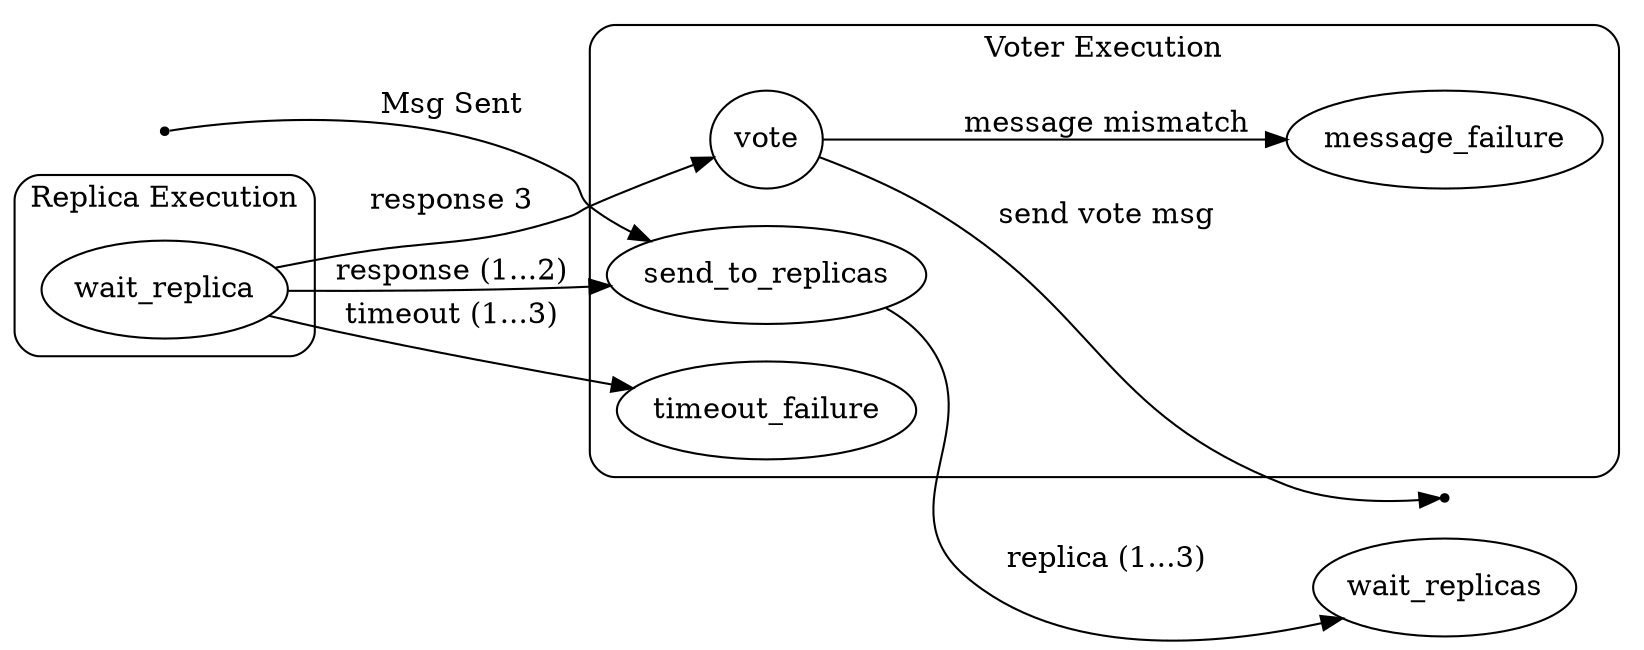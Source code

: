 digraph foo {
	graph [compound=true];
	rankdir=LR;
	node [ shape = point ];
	ENTRY;
	EXIT;


	node [ shape = ellipse, height = 0.65 ];
	
	subgraph cluster_voter {
                style = rounded;
		label = "Voter Execution";
		vote;
		send_to_replicas;
		timeout_failure;
		message_failure;
	}
	subgraph cluster_wait {
                style = rounded;
	        label = "Replica Execution";
        	wait_replica;
        }

	send_to_replicas -> wait_replicas [ label = "replica (1...3)" ];
	wait_replica -> send_to_replicas [ label = "response (1...2)" ];
	wait_replica -> timeout_failure [ label = "timeout (1...3)" ];
	wait_replica -> vote [ label = "response 3" ];

	vote -> EXIT              [ label = "send vote msg" ];
	vote -> message_failure   [ label = "message mismatch" ];
	
	ENTRY -> send_to_replicas [ label = "Msg Sent" ];

}
